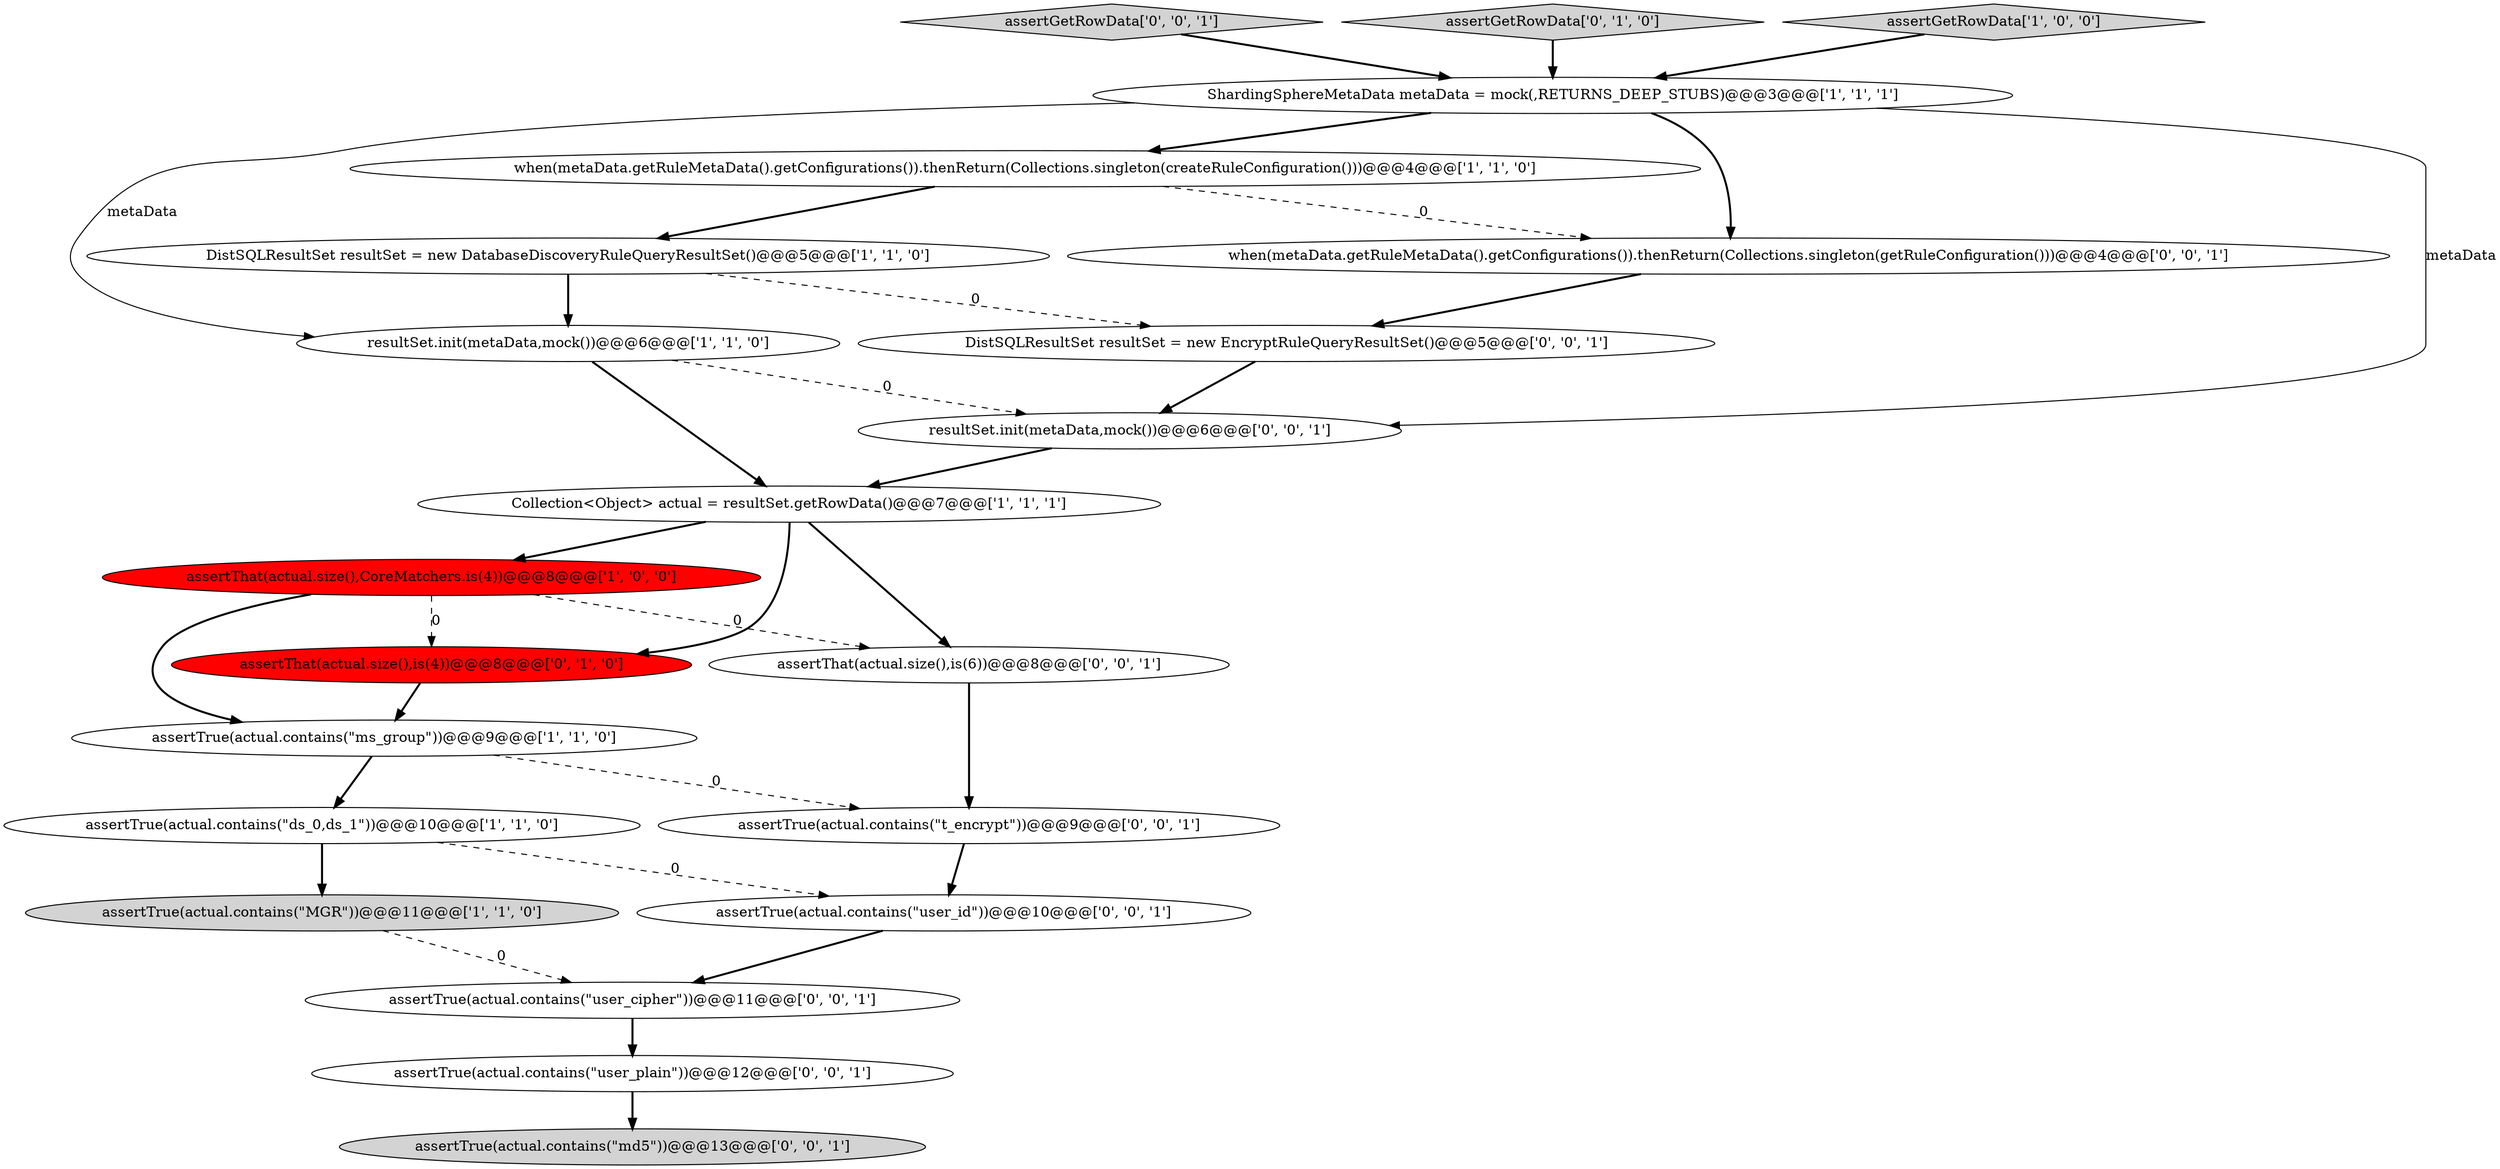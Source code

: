 digraph {
5 [style = filled, label = "assertTrue(actual.contains(\"ds_0,ds_1\"))@@@10@@@['1', '1', '0']", fillcolor = white, shape = ellipse image = "AAA0AAABBB1BBB"];
15 [style = filled, label = "assertTrue(actual.contains(\"user_cipher\"))@@@11@@@['0', '0', '1']", fillcolor = white, shape = ellipse image = "AAA0AAABBB3BBB"];
18 [style = filled, label = "assertGetRowData['0', '0', '1']", fillcolor = lightgray, shape = diamond image = "AAA0AAABBB3BBB"];
2 [style = filled, label = "assertThat(actual.size(),CoreMatchers.is(4))@@@8@@@['1', '0', '0']", fillcolor = red, shape = ellipse image = "AAA1AAABBB1BBB"];
8 [style = filled, label = "resultSet.init(metaData,mock())@@@6@@@['1', '1', '0']", fillcolor = white, shape = ellipse image = "AAA0AAABBB1BBB"];
19 [style = filled, label = "assertTrue(actual.contains(\"user_id\"))@@@10@@@['0', '0', '1']", fillcolor = white, shape = ellipse image = "AAA0AAABBB3BBB"];
7 [style = filled, label = "ShardingSphereMetaData metaData = mock(,RETURNS_DEEP_STUBS)@@@3@@@['1', '1', '1']", fillcolor = white, shape = ellipse image = "AAA0AAABBB1BBB"];
0 [style = filled, label = "when(metaData.getRuleMetaData().getConfigurations()).thenReturn(Collections.singleton(createRuleConfiguration()))@@@4@@@['1', '1', '0']", fillcolor = white, shape = ellipse image = "AAA0AAABBB1BBB"];
1 [style = filled, label = "Collection<Object> actual = resultSet.getRowData()@@@7@@@['1', '1', '1']", fillcolor = white, shape = ellipse image = "AAA0AAABBB1BBB"];
10 [style = filled, label = "assertThat(actual.size(),is(4))@@@8@@@['0', '1', '0']", fillcolor = red, shape = ellipse image = "AAA1AAABBB2BBB"];
21 [style = filled, label = "assertTrue(actual.contains(\"md5\"))@@@13@@@['0', '0', '1']", fillcolor = lightgray, shape = ellipse image = "AAA0AAABBB3BBB"];
14 [style = filled, label = "DistSQLResultSet resultSet = new EncryptRuleQueryResultSet()@@@5@@@['0', '0', '1']", fillcolor = white, shape = ellipse image = "AAA0AAABBB3BBB"];
20 [style = filled, label = "resultSet.init(metaData,mock())@@@6@@@['0', '0', '1']", fillcolor = white, shape = ellipse image = "AAA0AAABBB3BBB"];
11 [style = filled, label = "assertGetRowData['0', '1', '0']", fillcolor = lightgray, shape = diamond image = "AAA0AAABBB2BBB"];
3 [style = filled, label = "assertTrue(actual.contains(\"ms_group\"))@@@9@@@['1', '1', '0']", fillcolor = white, shape = ellipse image = "AAA0AAABBB1BBB"];
9 [style = filled, label = "assertTrue(actual.contains(\"MGR\"))@@@11@@@['1', '1', '0']", fillcolor = lightgray, shape = ellipse image = "AAA0AAABBB1BBB"];
17 [style = filled, label = "assertTrue(actual.contains(\"user_plain\"))@@@12@@@['0', '0', '1']", fillcolor = white, shape = ellipse image = "AAA0AAABBB3BBB"];
13 [style = filled, label = "when(metaData.getRuleMetaData().getConfigurations()).thenReturn(Collections.singleton(getRuleConfiguration()))@@@4@@@['0', '0', '1']", fillcolor = white, shape = ellipse image = "AAA0AAABBB3BBB"];
16 [style = filled, label = "assertThat(actual.size(),is(6))@@@8@@@['0', '0', '1']", fillcolor = white, shape = ellipse image = "AAA0AAABBB3BBB"];
4 [style = filled, label = "assertGetRowData['1', '0', '0']", fillcolor = lightgray, shape = diamond image = "AAA0AAABBB1BBB"];
12 [style = filled, label = "assertTrue(actual.contains(\"t_encrypt\"))@@@9@@@['0', '0', '1']", fillcolor = white, shape = ellipse image = "AAA0AAABBB3BBB"];
6 [style = filled, label = "DistSQLResultSet resultSet = new DatabaseDiscoveryRuleQueryResultSet()@@@5@@@['1', '1', '0']", fillcolor = white, shape = ellipse image = "AAA0AAABBB1BBB"];
7->13 [style = bold, label=""];
5->9 [style = bold, label=""];
0->6 [style = bold, label=""];
2->3 [style = bold, label=""];
8->20 [style = dashed, label="0"];
7->20 [style = solid, label="metaData"];
10->3 [style = bold, label=""];
7->0 [style = bold, label=""];
20->1 [style = bold, label=""];
6->14 [style = dashed, label="0"];
4->7 [style = bold, label=""];
2->10 [style = dashed, label="0"];
8->1 [style = bold, label=""];
15->17 [style = bold, label=""];
3->5 [style = bold, label=""];
7->8 [style = solid, label="metaData"];
3->12 [style = dashed, label="0"];
1->16 [style = bold, label=""];
2->16 [style = dashed, label="0"];
0->13 [style = dashed, label="0"];
6->8 [style = bold, label=""];
1->2 [style = bold, label=""];
19->15 [style = bold, label=""];
12->19 [style = bold, label=""];
18->7 [style = bold, label=""];
1->10 [style = bold, label=""];
5->19 [style = dashed, label="0"];
13->14 [style = bold, label=""];
16->12 [style = bold, label=""];
17->21 [style = bold, label=""];
11->7 [style = bold, label=""];
14->20 [style = bold, label=""];
9->15 [style = dashed, label="0"];
}
